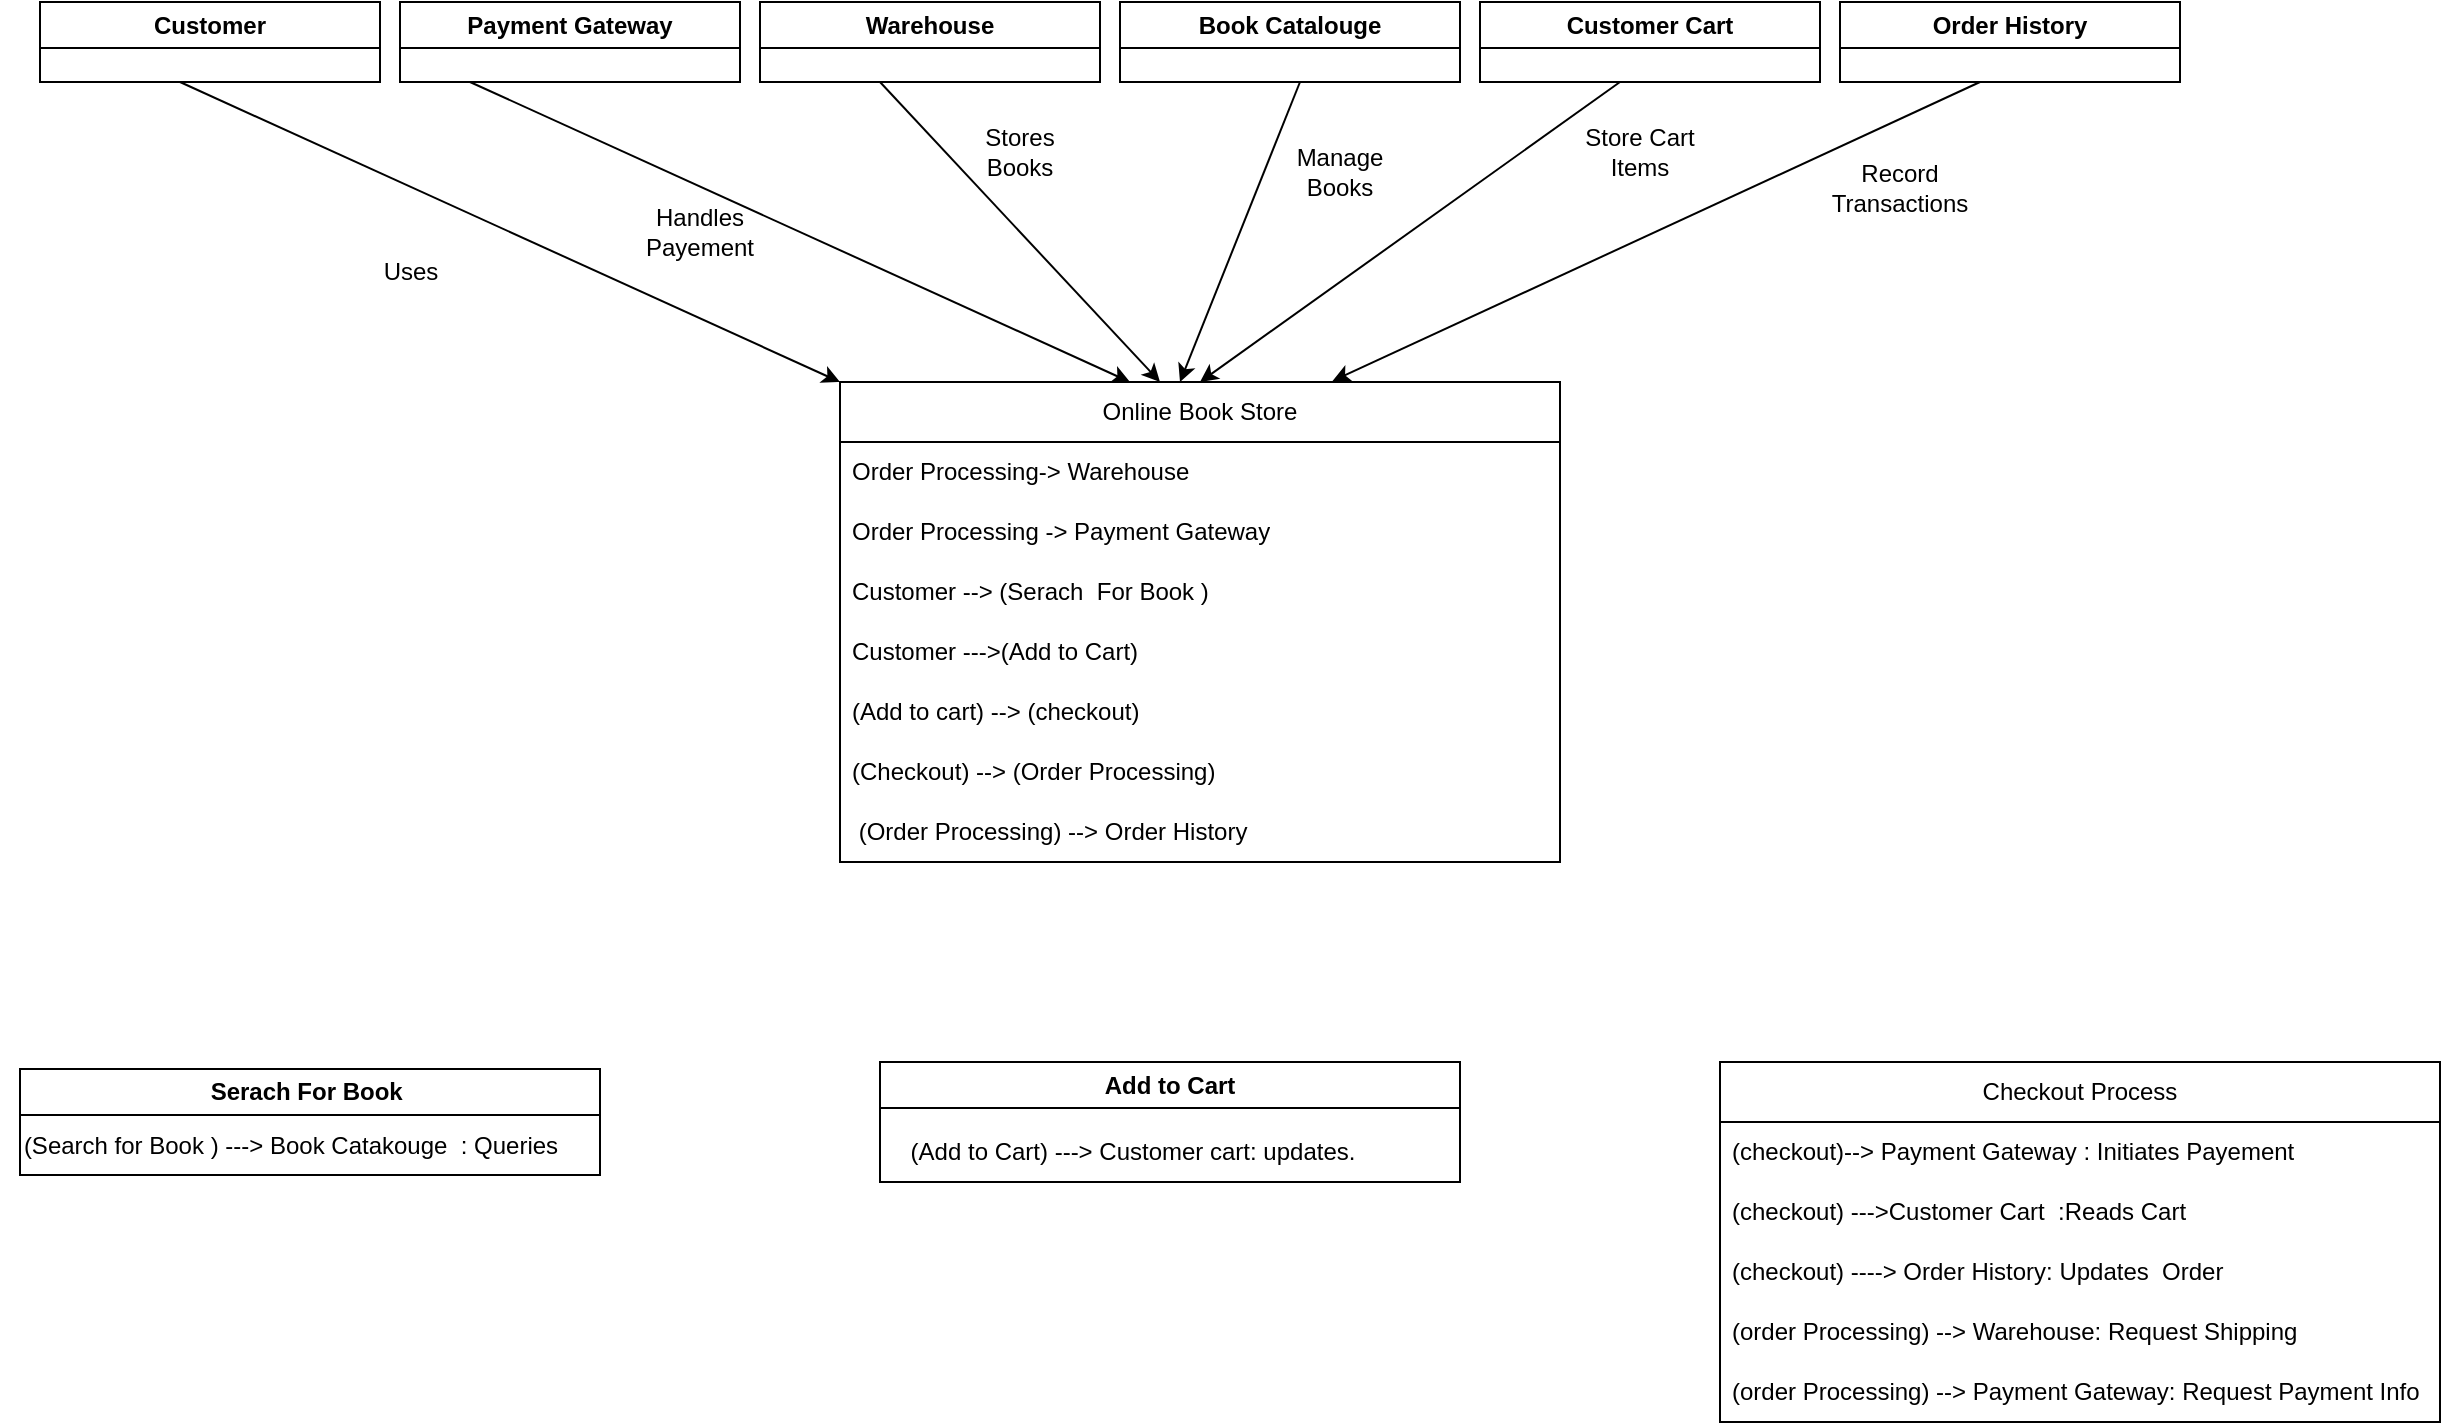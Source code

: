 <mxfile version="21.7.2" type="github">
  <diagram name="Page-1" id="e7e014a7-5840-1c2e-5031-d8a46d1fe8dd">
    <mxGraphModel dx="1489" dy="832" grid="1" gridSize="10" guides="1" tooltips="1" connect="1" arrows="1" fold="1" page="1" pageScale="1" pageWidth="1169" pageHeight="826" background="none" math="0" shadow="0">
      <root>
        <mxCell id="0" />
        <mxCell id="1" parent="0" />
        <mxCell id="bN8ejbelT_9eSDVCJ1QS-51" value="Customer" style="swimlane;whiteSpace=wrap;html=1;" vertex="1" parent="1">
          <mxGeometry x="40" y="110" width="170" height="40" as="geometry" />
        </mxCell>
        <mxCell id="bN8ejbelT_9eSDVCJ1QS-52" value="Payment Gateway" style="swimlane;whiteSpace=wrap;html=1;" vertex="1" parent="1">
          <mxGeometry x="220" y="110" width="170" height="40" as="geometry" />
        </mxCell>
        <mxCell id="bN8ejbelT_9eSDVCJ1QS-54" value="Warehouse" style="swimlane;whiteSpace=wrap;html=1;" vertex="1" parent="1">
          <mxGeometry x="400" y="110" width="170" height="40" as="geometry" />
        </mxCell>
        <mxCell id="bN8ejbelT_9eSDVCJ1QS-55" value="Book Catalouge" style="swimlane;whiteSpace=wrap;html=1;" vertex="1" parent="1">
          <mxGeometry x="580" y="110" width="170" height="40" as="geometry" />
        </mxCell>
        <mxCell id="bN8ejbelT_9eSDVCJ1QS-56" value="Customer Cart" style="swimlane;whiteSpace=wrap;html=1;" vertex="1" parent="1">
          <mxGeometry x="760" y="110" width="170" height="40" as="geometry" />
        </mxCell>
        <mxCell id="bN8ejbelT_9eSDVCJ1QS-57" value="Order History" style="swimlane;whiteSpace=wrap;html=1;" vertex="1" parent="1">
          <mxGeometry x="940" y="110" width="170" height="40" as="geometry" />
        </mxCell>
        <mxCell id="bN8ejbelT_9eSDVCJ1QS-80" value="Online Book Store" style="swimlane;fontStyle=0;childLayout=stackLayout;horizontal=1;startSize=30;horizontalStack=0;resizeParent=1;resizeParentMax=0;resizeLast=0;collapsible=1;marginBottom=0;whiteSpace=wrap;html=1;" vertex="1" parent="1">
          <mxGeometry x="440" y="300" width="360" height="240" as="geometry" />
        </mxCell>
        <mxCell id="bN8ejbelT_9eSDVCJ1QS-81" value="Order Processing-&amp;gt; Warehouse" style="text;strokeColor=none;fillColor=none;align=left;verticalAlign=middle;spacingLeft=4;spacingRight=4;overflow=hidden;points=[[0,0.5],[1,0.5]];portConstraint=eastwest;rotatable=0;whiteSpace=wrap;html=1;" vertex="1" parent="bN8ejbelT_9eSDVCJ1QS-80">
          <mxGeometry y="30" width="360" height="30" as="geometry" />
        </mxCell>
        <mxCell id="bN8ejbelT_9eSDVCJ1QS-82" value="Order Processing -&amp;gt; Payment Gateway" style="text;strokeColor=none;fillColor=none;align=left;verticalAlign=middle;spacingLeft=4;spacingRight=4;overflow=hidden;points=[[0,0.5],[1,0.5]];portConstraint=eastwest;rotatable=0;whiteSpace=wrap;html=1;" vertex="1" parent="bN8ejbelT_9eSDVCJ1QS-80">
          <mxGeometry y="60" width="360" height="30" as="geometry" />
        </mxCell>
        <mxCell id="bN8ejbelT_9eSDVCJ1QS-83" value="Customer --&amp;gt; (Serach&amp;nbsp; For Book )" style="text;strokeColor=none;fillColor=none;align=left;verticalAlign=middle;spacingLeft=4;spacingRight=4;overflow=hidden;points=[[0,0.5],[1,0.5]];portConstraint=eastwest;rotatable=0;whiteSpace=wrap;html=1;" vertex="1" parent="bN8ejbelT_9eSDVCJ1QS-80">
          <mxGeometry y="90" width="360" height="30" as="geometry" />
        </mxCell>
        <mxCell id="bN8ejbelT_9eSDVCJ1QS-94" value="Customer ---&amp;gt;(Add to Cart)" style="text;strokeColor=none;fillColor=none;align=left;verticalAlign=middle;spacingLeft=4;spacingRight=4;overflow=hidden;points=[[0,0.5],[1,0.5]];portConstraint=eastwest;rotatable=0;whiteSpace=wrap;html=1;" vertex="1" parent="bN8ejbelT_9eSDVCJ1QS-80">
          <mxGeometry y="120" width="360" height="30" as="geometry" />
        </mxCell>
        <mxCell id="bN8ejbelT_9eSDVCJ1QS-95" value="(Add to cart) --&amp;gt; (checkout)" style="text;strokeColor=none;fillColor=none;align=left;verticalAlign=middle;spacingLeft=4;spacingRight=4;overflow=hidden;points=[[0,0.5],[1,0.5]];portConstraint=eastwest;rotatable=0;whiteSpace=wrap;html=1;" vertex="1" parent="bN8ejbelT_9eSDVCJ1QS-80">
          <mxGeometry y="150" width="360" height="30" as="geometry" />
        </mxCell>
        <mxCell id="bN8ejbelT_9eSDVCJ1QS-96" value="(Checkout) --&amp;gt; (Order Processing)" style="text;strokeColor=none;fillColor=none;align=left;verticalAlign=middle;spacingLeft=4;spacingRight=4;overflow=hidden;points=[[0,0.5],[1,0.5]];portConstraint=eastwest;rotatable=0;whiteSpace=wrap;html=1;" vertex="1" parent="bN8ejbelT_9eSDVCJ1QS-80">
          <mxGeometry y="180" width="360" height="30" as="geometry" />
        </mxCell>
        <mxCell id="bN8ejbelT_9eSDVCJ1QS-97" value="&amp;nbsp;(Order Processing) --&amp;gt; Order History" style="text;strokeColor=none;fillColor=none;align=left;verticalAlign=middle;spacingLeft=4;spacingRight=4;overflow=hidden;points=[[0,0.5],[1,0.5]];portConstraint=eastwest;rotatable=0;whiteSpace=wrap;html=1;" vertex="1" parent="bN8ejbelT_9eSDVCJ1QS-80">
          <mxGeometry y="210" width="360" height="30" as="geometry" />
        </mxCell>
        <mxCell id="bN8ejbelT_9eSDVCJ1QS-99" value="" style="endArrow=classic;html=1;rounded=0;entryX=0;entryY=0;entryDx=0;entryDy=0;" edge="1" parent="1" target="bN8ejbelT_9eSDVCJ1QS-80">
          <mxGeometry width="50" height="50" relative="1" as="geometry">
            <mxPoint x="110" y="150" as="sourcePoint" />
            <mxPoint x="270" y="420" as="targetPoint" />
          </mxGeometry>
        </mxCell>
        <mxCell id="bN8ejbelT_9eSDVCJ1QS-101" value="Uses" style="text;html=1;align=center;verticalAlign=middle;resizable=0;points=[];autosize=1;strokeColor=none;fillColor=none;" vertex="1" parent="1">
          <mxGeometry x="200" y="230" width="50" height="30" as="geometry" />
        </mxCell>
        <mxCell id="bN8ejbelT_9eSDVCJ1QS-103" value="" style="endArrow=classic;html=1;rounded=0;entryX=0;entryY=0;entryDx=0;entryDy=0;" edge="1" parent="1">
          <mxGeometry width="50" height="50" relative="1" as="geometry">
            <mxPoint x="255" y="150" as="sourcePoint" />
            <mxPoint x="585" y="300" as="targetPoint" />
          </mxGeometry>
        </mxCell>
        <mxCell id="bN8ejbelT_9eSDVCJ1QS-104" value="Handles Payement" style="text;strokeColor=none;align=center;fillColor=none;html=1;verticalAlign=middle;whiteSpace=wrap;rounded=0;" vertex="1" parent="1">
          <mxGeometry x="340" y="210" width="60" height="30" as="geometry" />
        </mxCell>
        <mxCell id="bN8ejbelT_9eSDVCJ1QS-108" value="" style="endArrow=classic;html=1;rounded=0;" edge="1" parent="1">
          <mxGeometry width="50" height="50" relative="1" as="geometry">
            <mxPoint x="460" y="150" as="sourcePoint" />
            <mxPoint x="600" y="300" as="targetPoint" />
          </mxGeometry>
        </mxCell>
        <mxCell id="bN8ejbelT_9eSDVCJ1QS-109" value="Stores Books" style="text;strokeColor=none;align=center;fillColor=none;html=1;verticalAlign=middle;whiteSpace=wrap;rounded=0;" vertex="1" parent="1">
          <mxGeometry x="500" y="170" width="60" height="30" as="geometry" />
        </mxCell>
        <mxCell id="bN8ejbelT_9eSDVCJ1QS-110" value="" style="endArrow=classic;html=1;rounded=0;" edge="1" parent="1">
          <mxGeometry width="50" height="50" relative="1" as="geometry">
            <mxPoint x="670" y="150" as="sourcePoint" />
            <mxPoint x="610" y="300" as="targetPoint" />
          </mxGeometry>
        </mxCell>
        <mxCell id="bN8ejbelT_9eSDVCJ1QS-111" value="Manage Books" style="text;strokeColor=none;align=center;fillColor=none;html=1;verticalAlign=middle;whiteSpace=wrap;rounded=0;" vertex="1" parent="1">
          <mxGeometry x="660" y="180" width="60" height="30" as="geometry" />
        </mxCell>
        <mxCell id="bN8ejbelT_9eSDVCJ1QS-112" value="" style="endArrow=classic;html=1;rounded=0;entryX=0.5;entryY=0;entryDx=0;entryDy=0;" edge="1" parent="1" target="bN8ejbelT_9eSDVCJ1QS-80">
          <mxGeometry width="50" height="50" relative="1" as="geometry">
            <mxPoint x="830" y="150" as="sourcePoint" />
            <mxPoint x="640" y="290" as="targetPoint" />
          </mxGeometry>
        </mxCell>
        <mxCell id="bN8ejbelT_9eSDVCJ1QS-113" value="Store Cart Items" style="text;strokeColor=none;align=center;fillColor=none;html=1;verticalAlign=middle;whiteSpace=wrap;rounded=0;" vertex="1" parent="1">
          <mxGeometry x="810" y="170" width="60" height="30" as="geometry" />
        </mxCell>
        <mxCell id="bN8ejbelT_9eSDVCJ1QS-116" value="" style="endArrow=classic;html=1;rounded=0;entryX=0.684;entryY=-0.002;entryDx=0;entryDy=0;entryPerimeter=0;" edge="1" parent="1" target="bN8ejbelT_9eSDVCJ1QS-80">
          <mxGeometry width="50" height="50" relative="1" as="geometry">
            <mxPoint x="1010" y="150" as="sourcePoint" />
            <mxPoint x="800" y="300" as="targetPoint" />
          </mxGeometry>
        </mxCell>
        <mxCell id="bN8ejbelT_9eSDVCJ1QS-117" value="Record Transactions" style="text;strokeColor=none;align=center;fillColor=none;html=1;verticalAlign=middle;whiteSpace=wrap;rounded=0;" vertex="1" parent="1">
          <mxGeometry x="940" y="188" width="60" height="30" as="geometry" />
        </mxCell>
        <mxCell id="bN8ejbelT_9eSDVCJ1QS-119" value="Serach For Book&amp;nbsp;" style="swimlane;whiteSpace=wrap;html=1;" vertex="1" parent="1">
          <mxGeometry x="30" y="643.5" width="290" height="53" as="geometry" />
        </mxCell>
        <mxCell id="bN8ejbelT_9eSDVCJ1QS-133" value="(Search for Book ) ---&amp;gt; Book Catakouge&amp;nbsp; : Queries" style="text;html=1;align=center;verticalAlign=middle;resizable=0;points=[];autosize=1;strokeColor=none;fillColor=none;" vertex="1" parent="bN8ejbelT_9eSDVCJ1QS-119">
          <mxGeometry x="-10" y="23" width="290" height="30" as="geometry" />
        </mxCell>
        <mxCell id="bN8ejbelT_9eSDVCJ1QS-131" value="Add to Cart" style="swimlane;whiteSpace=wrap;html=1;" vertex="1" parent="1">
          <mxGeometry x="460" y="640" width="290" height="60" as="geometry" />
        </mxCell>
        <mxCell id="bN8ejbelT_9eSDVCJ1QS-134" value="(Add to Cart) ---&amp;gt; Customer cart: updates." style="text;html=1;align=center;verticalAlign=middle;resizable=0;points=[];autosize=1;strokeColor=none;fillColor=none;" vertex="1" parent="bN8ejbelT_9eSDVCJ1QS-131">
          <mxGeometry x="1" y="30" width="250" height="30" as="geometry" />
        </mxCell>
        <mxCell id="bN8ejbelT_9eSDVCJ1QS-136" value="Checkout Process" style="swimlane;fontStyle=0;childLayout=stackLayout;horizontal=1;startSize=30;horizontalStack=0;resizeParent=1;resizeParentMax=0;resizeLast=0;collapsible=1;marginBottom=0;whiteSpace=wrap;html=1;" vertex="1" parent="1">
          <mxGeometry x="880" y="640" width="360" height="180" as="geometry" />
        </mxCell>
        <mxCell id="bN8ejbelT_9eSDVCJ1QS-137" value="(checkout)--&amp;gt; Payment Gateway : Initiates Payement" style="text;strokeColor=none;fillColor=none;align=left;verticalAlign=middle;spacingLeft=4;spacingRight=4;overflow=hidden;points=[[0,0.5],[1,0.5]];portConstraint=eastwest;rotatable=0;whiteSpace=wrap;html=1;" vertex="1" parent="bN8ejbelT_9eSDVCJ1QS-136">
          <mxGeometry y="30" width="360" height="30" as="geometry" />
        </mxCell>
        <mxCell id="bN8ejbelT_9eSDVCJ1QS-138" value="(checkout) ---&amp;gt;Customer Cart&amp;nbsp; :Reads Cart&amp;nbsp;" style="text;strokeColor=none;fillColor=none;align=left;verticalAlign=middle;spacingLeft=4;spacingRight=4;overflow=hidden;points=[[0,0.5],[1,0.5]];portConstraint=eastwest;rotatable=0;whiteSpace=wrap;html=1;" vertex="1" parent="bN8ejbelT_9eSDVCJ1QS-136">
          <mxGeometry y="60" width="360" height="30" as="geometry" />
        </mxCell>
        <mxCell id="bN8ejbelT_9eSDVCJ1QS-139" value="(checkout) ----&amp;gt; Order History: Updates&amp;nbsp; Order" style="text;strokeColor=none;fillColor=none;align=left;verticalAlign=middle;spacingLeft=4;spacingRight=4;overflow=hidden;points=[[0,0.5],[1,0.5]];portConstraint=eastwest;rotatable=0;whiteSpace=wrap;html=1;" vertex="1" parent="bN8ejbelT_9eSDVCJ1QS-136">
          <mxGeometry y="90" width="360" height="30" as="geometry" />
        </mxCell>
        <mxCell id="bN8ejbelT_9eSDVCJ1QS-140" value="(order Processing) --&amp;gt; Warehouse: Request Shipping" style="text;strokeColor=none;fillColor=none;align=left;verticalAlign=middle;spacingLeft=4;spacingRight=4;overflow=hidden;points=[[0,0.5],[1,0.5]];portConstraint=eastwest;rotatable=0;whiteSpace=wrap;html=1;" vertex="1" parent="bN8ejbelT_9eSDVCJ1QS-136">
          <mxGeometry y="120" width="360" height="30" as="geometry" />
        </mxCell>
        <mxCell id="bN8ejbelT_9eSDVCJ1QS-144" value="(order Processing) --&amp;gt; Payment Gateway: Request Payment Info" style="text;strokeColor=none;fillColor=none;align=left;verticalAlign=middle;spacingLeft=4;spacingRight=4;overflow=hidden;points=[[0,0.5],[1,0.5]];portConstraint=eastwest;rotatable=0;whiteSpace=wrap;html=1;" vertex="1" parent="bN8ejbelT_9eSDVCJ1QS-136">
          <mxGeometry y="150" width="360" height="30" as="geometry" />
        </mxCell>
      </root>
    </mxGraphModel>
  </diagram>
</mxfile>
